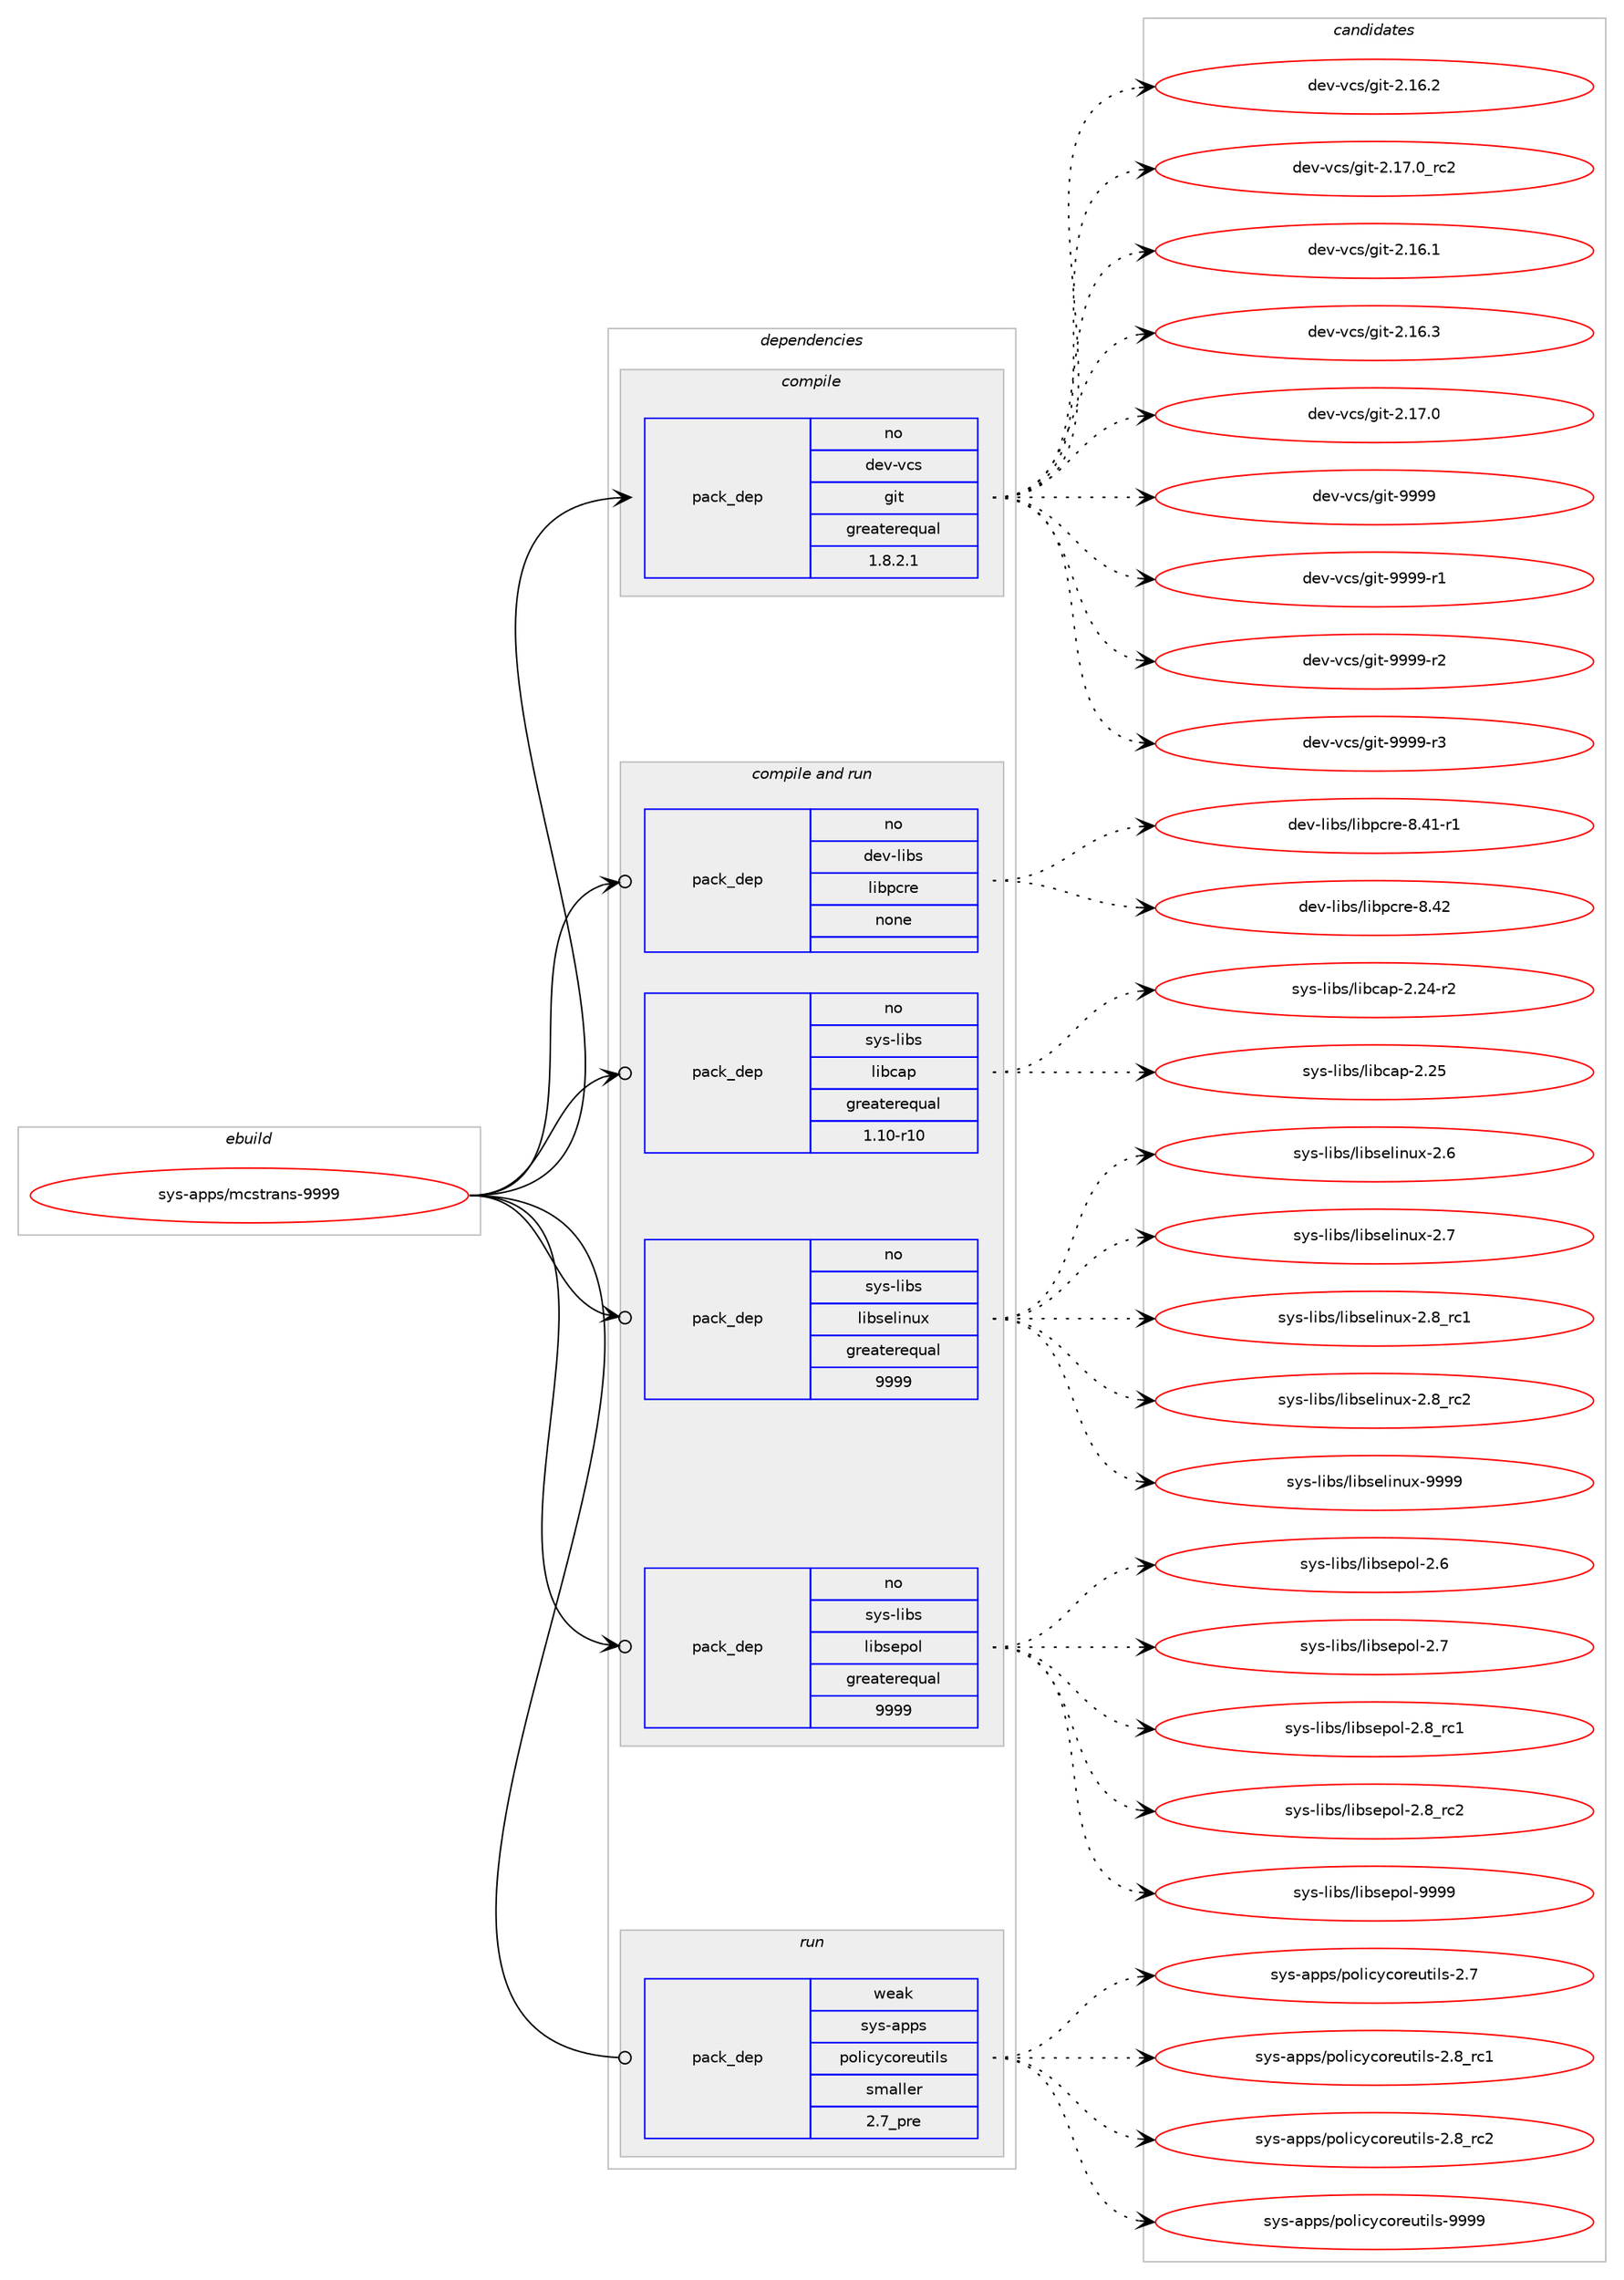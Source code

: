 digraph prolog {

# *************
# Graph options
# *************

newrank=true;
concentrate=true;
compound=true;
graph [rankdir=LR,fontname=Helvetica,fontsize=10,ranksep=1.5];#, ranksep=2.5, nodesep=0.2];
edge  [arrowhead=vee];
node  [fontname=Helvetica,fontsize=10];

# **********
# The ebuild
# **********

subgraph cluster_leftcol {
color=gray;
rank=same;
label=<<i>ebuild</i>>;
id [label="sys-apps/mcstrans-9999", color=red, width=4, href="../sys-apps/mcstrans-9999.svg"];
}

# ****************
# The dependencies
# ****************

subgraph cluster_midcol {
color=gray;
label=<<i>dependencies</i>>;
subgraph cluster_compile {
fillcolor="#eeeeee";
style=filled;
label=<<i>compile</i>>;
subgraph pack6029 {
dependency6431 [label=<<TABLE BORDER="0" CELLBORDER="1" CELLSPACING="0" CELLPADDING="4" WIDTH="220"><TR><TD ROWSPAN="6" CELLPADDING="30">pack_dep</TD></TR><TR><TD WIDTH="110">no</TD></TR><TR><TD>dev-vcs</TD></TR><TR><TD>git</TD></TR><TR><TD>greaterequal</TD></TR><TR><TD>1.8.2.1</TD></TR></TABLE>>, shape=none, color=blue];
}
id:e -> dependency6431:w [weight=20,style="solid",arrowhead="vee"];
}
subgraph cluster_compileandrun {
fillcolor="#eeeeee";
style=filled;
label=<<i>compile and run</i>>;
subgraph pack6030 {
dependency6432 [label=<<TABLE BORDER="0" CELLBORDER="1" CELLSPACING="0" CELLPADDING="4" WIDTH="220"><TR><TD ROWSPAN="6" CELLPADDING="30">pack_dep</TD></TR><TR><TD WIDTH="110">no</TD></TR><TR><TD>dev-libs</TD></TR><TR><TD>libpcre</TD></TR><TR><TD>none</TD></TR><TR><TD></TD></TR></TABLE>>, shape=none, color=blue];
}
id:e -> dependency6432:w [weight=20,style="solid",arrowhead="odotvee"];
subgraph pack6031 {
dependency6433 [label=<<TABLE BORDER="0" CELLBORDER="1" CELLSPACING="0" CELLPADDING="4" WIDTH="220"><TR><TD ROWSPAN="6" CELLPADDING="30">pack_dep</TD></TR><TR><TD WIDTH="110">no</TD></TR><TR><TD>sys-libs</TD></TR><TR><TD>libcap</TD></TR><TR><TD>greaterequal</TD></TR><TR><TD>1.10-r10</TD></TR></TABLE>>, shape=none, color=blue];
}
id:e -> dependency6433:w [weight=20,style="solid",arrowhead="odotvee"];
subgraph pack6032 {
dependency6434 [label=<<TABLE BORDER="0" CELLBORDER="1" CELLSPACING="0" CELLPADDING="4" WIDTH="220"><TR><TD ROWSPAN="6" CELLPADDING="30">pack_dep</TD></TR><TR><TD WIDTH="110">no</TD></TR><TR><TD>sys-libs</TD></TR><TR><TD>libselinux</TD></TR><TR><TD>greaterequal</TD></TR><TR><TD>9999</TD></TR></TABLE>>, shape=none, color=blue];
}
id:e -> dependency6434:w [weight=20,style="solid",arrowhead="odotvee"];
subgraph pack6033 {
dependency6435 [label=<<TABLE BORDER="0" CELLBORDER="1" CELLSPACING="0" CELLPADDING="4" WIDTH="220"><TR><TD ROWSPAN="6" CELLPADDING="30">pack_dep</TD></TR><TR><TD WIDTH="110">no</TD></TR><TR><TD>sys-libs</TD></TR><TR><TD>libsepol</TD></TR><TR><TD>greaterequal</TD></TR><TR><TD>9999</TD></TR></TABLE>>, shape=none, color=blue];
}
id:e -> dependency6435:w [weight=20,style="solid",arrowhead="odotvee"];
}
subgraph cluster_run {
fillcolor="#eeeeee";
style=filled;
label=<<i>run</i>>;
subgraph pack6034 {
dependency6436 [label=<<TABLE BORDER="0" CELLBORDER="1" CELLSPACING="0" CELLPADDING="4" WIDTH="220"><TR><TD ROWSPAN="6" CELLPADDING="30">pack_dep</TD></TR><TR><TD WIDTH="110">weak</TD></TR><TR><TD>sys-apps</TD></TR><TR><TD>policycoreutils</TD></TR><TR><TD>smaller</TD></TR><TR><TD>2.7_pre</TD></TR></TABLE>>, shape=none, color=blue];
}
id:e -> dependency6436:w [weight=20,style="solid",arrowhead="odot"];
}
}

# **************
# The candidates
# **************

subgraph cluster_choices {
rank=same;
color=gray;
label=<<i>candidates</i>>;

subgraph choice6029 {
color=black;
nodesep=1;
choice10010111845118991154710310511645504649544650 [label="dev-vcs/git-2.16.2", color=red, width=4,href="../dev-vcs/git-2.16.2.svg"];
choice10010111845118991154710310511645504649554648951149950 [label="dev-vcs/git-2.17.0_rc2", color=red, width=4,href="../dev-vcs/git-2.17.0_rc2.svg"];
choice10010111845118991154710310511645504649544649 [label="dev-vcs/git-2.16.1", color=red, width=4,href="../dev-vcs/git-2.16.1.svg"];
choice10010111845118991154710310511645504649544651 [label="dev-vcs/git-2.16.3", color=red, width=4,href="../dev-vcs/git-2.16.3.svg"];
choice10010111845118991154710310511645504649554648 [label="dev-vcs/git-2.17.0", color=red, width=4,href="../dev-vcs/git-2.17.0.svg"];
choice1001011184511899115471031051164557575757 [label="dev-vcs/git-9999", color=red, width=4,href="../dev-vcs/git-9999.svg"];
choice10010111845118991154710310511645575757574511449 [label="dev-vcs/git-9999-r1", color=red, width=4,href="../dev-vcs/git-9999-r1.svg"];
choice10010111845118991154710310511645575757574511450 [label="dev-vcs/git-9999-r2", color=red, width=4,href="../dev-vcs/git-9999-r2.svg"];
choice10010111845118991154710310511645575757574511451 [label="dev-vcs/git-9999-r3", color=red, width=4,href="../dev-vcs/git-9999-r3.svg"];
dependency6431:e -> choice10010111845118991154710310511645504649544650:w [style=dotted,weight="100"];
dependency6431:e -> choice10010111845118991154710310511645504649554648951149950:w [style=dotted,weight="100"];
dependency6431:e -> choice10010111845118991154710310511645504649544649:w [style=dotted,weight="100"];
dependency6431:e -> choice10010111845118991154710310511645504649544651:w [style=dotted,weight="100"];
dependency6431:e -> choice10010111845118991154710310511645504649554648:w [style=dotted,weight="100"];
dependency6431:e -> choice1001011184511899115471031051164557575757:w [style=dotted,weight="100"];
dependency6431:e -> choice10010111845118991154710310511645575757574511449:w [style=dotted,weight="100"];
dependency6431:e -> choice10010111845118991154710310511645575757574511450:w [style=dotted,weight="100"];
dependency6431:e -> choice10010111845118991154710310511645575757574511451:w [style=dotted,weight="100"];
}
subgraph choice6030 {
color=black;
nodesep=1;
choice100101118451081059811547108105981129911410145564652494511449 [label="dev-libs/libpcre-8.41-r1", color=red, width=4,href="../dev-libs/libpcre-8.41-r1.svg"];
choice10010111845108105981154710810598112991141014556465250 [label="dev-libs/libpcre-8.42", color=red, width=4,href="../dev-libs/libpcre-8.42.svg"];
dependency6432:e -> choice100101118451081059811547108105981129911410145564652494511449:w [style=dotted,weight="100"];
dependency6432:e -> choice10010111845108105981154710810598112991141014556465250:w [style=dotted,weight="100"];
}
subgraph choice6031 {
color=black;
nodesep=1;
choice11512111545108105981154710810598999711245504650524511450 [label="sys-libs/libcap-2.24-r2", color=red, width=4,href="../sys-libs/libcap-2.24-r2.svg"];
choice1151211154510810598115471081059899971124550465053 [label="sys-libs/libcap-2.25", color=red, width=4,href="../sys-libs/libcap-2.25.svg"];
dependency6433:e -> choice11512111545108105981154710810598999711245504650524511450:w [style=dotted,weight="100"];
dependency6433:e -> choice1151211154510810598115471081059899971124550465053:w [style=dotted,weight="100"];
}
subgraph choice6032 {
color=black;
nodesep=1;
choice1151211154510810598115471081059811510110810511011712045504654 [label="sys-libs/libselinux-2.6", color=red, width=4,href="../sys-libs/libselinux-2.6.svg"];
choice1151211154510810598115471081059811510110810511011712045504655 [label="sys-libs/libselinux-2.7", color=red, width=4,href="../sys-libs/libselinux-2.7.svg"];
choice1151211154510810598115471081059811510110810511011712045504656951149949 [label="sys-libs/libselinux-2.8_rc1", color=red, width=4,href="../sys-libs/libselinux-2.8_rc1.svg"];
choice1151211154510810598115471081059811510110810511011712045504656951149950 [label="sys-libs/libselinux-2.8_rc2", color=red, width=4,href="../sys-libs/libselinux-2.8_rc2.svg"];
choice115121115451081059811547108105981151011081051101171204557575757 [label="sys-libs/libselinux-9999", color=red, width=4,href="../sys-libs/libselinux-9999.svg"];
dependency6434:e -> choice1151211154510810598115471081059811510110810511011712045504654:w [style=dotted,weight="100"];
dependency6434:e -> choice1151211154510810598115471081059811510110810511011712045504655:w [style=dotted,weight="100"];
dependency6434:e -> choice1151211154510810598115471081059811510110810511011712045504656951149949:w [style=dotted,weight="100"];
dependency6434:e -> choice1151211154510810598115471081059811510110810511011712045504656951149950:w [style=dotted,weight="100"];
dependency6434:e -> choice115121115451081059811547108105981151011081051101171204557575757:w [style=dotted,weight="100"];
}
subgraph choice6033 {
color=black;
nodesep=1;
choice1151211154510810598115471081059811510111211110845504654 [label="sys-libs/libsepol-2.6", color=red, width=4,href="../sys-libs/libsepol-2.6.svg"];
choice1151211154510810598115471081059811510111211110845504655 [label="sys-libs/libsepol-2.7", color=red, width=4,href="../sys-libs/libsepol-2.7.svg"];
choice1151211154510810598115471081059811510111211110845504656951149949 [label="sys-libs/libsepol-2.8_rc1", color=red, width=4,href="../sys-libs/libsepol-2.8_rc1.svg"];
choice1151211154510810598115471081059811510111211110845504656951149950 [label="sys-libs/libsepol-2.8_rc2", color=red, width=4,href="../sys-libs/libsepol-2.8_rc2.svg"];
choice115121115451081059811547108105981151011121111084557575757 [label="sys-libs/libsepol-9999", color=red, width=4,href="../sys-libs/libsepol-9999.svg"];
dependency6435:e -> choice1151211154510810598115471081059811510111211110845504654:w [style=dotted,weight="100"];
dependency6435:e -> choice1151211154510810598115471081059811510111211110845504655:w [style=dotted,weight="100"];
dependency6435:e -> choice1151211154510810598115471081059811510111211110845504656951149949:w [style=dotted,weight="100"];
dependency6435:e -> choice1151211154510810598115471081059811510111211110845504656951149950:w [style=dotted,weight="100"];
dependency6435:e -> choice115121115451081059811547108105981151011121111084557575757:w [style=dotted,weight="100"];
}
subgraph choice6034 {
color=black;
nodesep=1;
choice115121115459711211211547112111108105991219911111410111711610510811545504655 [label="sys-apps/policycoreutils-2.7", color=red, width=4,href="../sys-apps/policycoreutils-2.7.svg"];
choice115121115459711211211547112111108105991219911111410111711610510811545504656951149949 [label="sys-apps/policycoreutils-2.8_rc1", color=red, width=4,href="../sys-apps/policycoreutils-2.8_rc1.svg"];
choice115121115459711211211547112111108105991219911111410111711610510811545504656951149950 [label="sys-apps/policycoreutils-2.8_rc2", color=red, width=4,href="../sys-apps/policycoreutils-2.8_rc2.svg"];
choice11512111545971121121154711211110810599121991111141011171161051081154557575757 [label="sys-apps/policycoreutils-9999", color=red, width=4,href="../sys-apps/policycoreutils-9999.svg"];
dependency6436:e -> choice115121115459711211211547112111108105991219911111410111711610510811545504655:w [style=dotted,weight="100"];
dependency6436:e -> choice115121115459711211211547112111108105991219911111410111711610510811545504656951149949:w [style=dotted,weight="100"];
dependency6436:e -> choice115121115459711211211547112111108105991219911111410111711610510811545504656951149950:w [style=dotted,weight="100"];
dependency6436:e -> choice11512111545971121121154711211110810599121991111141011171161051081154557575757:w [style=dotted,weight="100"];
}
}

}
